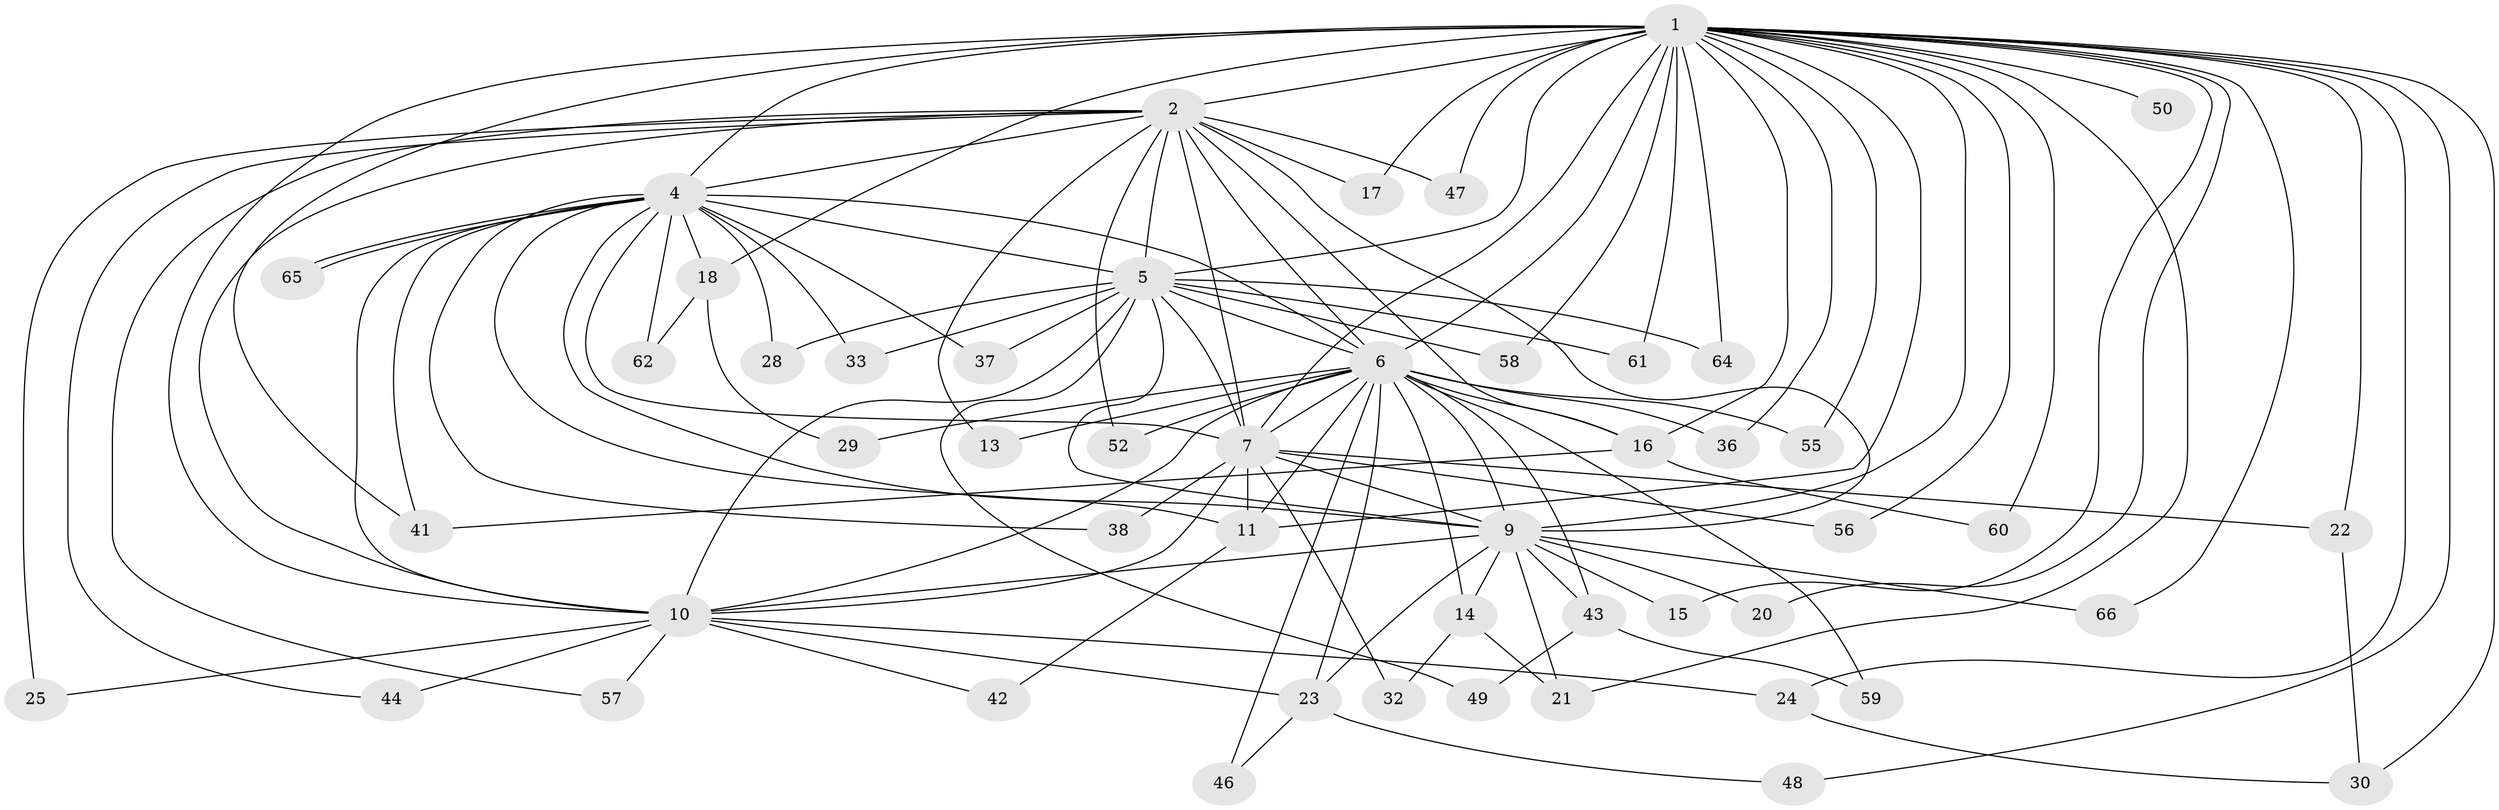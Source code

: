 // Generated by graph-tools (version 1.1) at 2025/23/03/03/25 07:23:39]
// undirected, 50 vertices, 118 edges
graph export_dot {
graph [start="1"]
  node [color=gray90,style=filled];
  1 [super="+8"];
  2 [super="+3"];
  4 [super="+12"];
  5 [super="+19"];
  6 [super="+26"];
  7 [super="+35"];
  9 [super="+45"];
  10 [super="+40"];
  11;
  13;
  14;
  15;
  16 [super="+51"];
  17;
  18 [super="+27"];
  20;
  21 [super="+54"];
  22 [super="+31"];
  23 [super="+34"];
  24;
  25;
  28;
  29;
  30 [super="+39"];
  32;
  33;
  36;
  37;
  38;
  41 [super="+53"];
  42;
  43;
  44;
  46;
  47 [super="+63"];
  48;
  49;
  50;
  52;
  55;
  56;
  57;
  58;
  59;
  60;
  61;
  62;
  64;
  65;
  66;
  1 -- 2 [weight=4];
  1 -- 4 [weight=2];
  1 -- 5 [weight=2];
  1 -- 6 [weight=2];
  1 -- 7 [weight=2];
  1 -- 9 [weight=2];
  1 -- 10 [weight=2];
  1 -- 11;
  1 -- 15;
  1 -- 16;
  1 -- 20;
  1 -- 22 [weight=2];
  1 -- 24;
  1 -- 36;
  1 -- 48;
  1 -- 55;
  1 -- 56;
  1 -- 58;
  1 -- 60;
  1 -- 64;
  1 -- 66;
  1 -- 17;
  1 -- 18 [weight=2];
  1 -- 30;
  1 -- 41;
  1 -- 50;
  1 -- 61;
  1 -- 47;
  1 -- 21;
  2 -- 4 [weight=2];
  2 -- 5 [weight=2];
  2 -- 6 [weight=2];
  2 -- 7 [weight=2];
  2 -- 9 [weight=2];
  2 -- 10 [weight=2];
  2 -- 25;
  2 -- 52;
  2 -- 44;
  2 -- 13;
  2 -- 47;
  2 -- 16;
  2 -- 17;
  2 -- 57;
  4 -- 5;
  4 -- 6;
  4 -- 7;
  4 -- 9 [weight=2];
  4 -- 10;
  4 -- 11;
  4 -- 18;
  4 -- 28;
  4 -- 37;
  4 -- 38;
  4 -- 62;
  4 -- 65;
  4 -- 65;
  4 -- 33;
  4 -- 41;
  5 -- 6;
  5 -- 7;
  5 -- 9 [weight=3];
  5 -- 10 [weight=2];
  5 -- 28;
  5 -- 37;
  5 -- 49;
  5 -- 58;
  5 -- 61;
  5 -- 64;
  5 -- 33;
  6 -- 7;
  6 -- 9;
  6 -- 10;
  6 -- 13;
  6 -- 14;
  6 -- 29;
  6 -- 36;
  6 -- 43;
  6 -- 52;
  6 -- 55;
  6 -- 59;
  6 -- 23;
  6 -- 16;
  6 -- 46;
  6 -- 11;
  7 -- 9;
  7 -- 10;
  7 -- 22;
  7 -- 32;
  7 -- 38;
  7 -- 56;
  7 -- 11;
  9 -- 10;
  9 -- 14;
  9 -- 15;
  9 -- 20;
  9 -- 21;
  9 -- 23;
  9 -- 43;
  9 -- 66;
  10 -- 23;
  10 -- 24;
  10 -- 25;
  10 -- 42;
  10 -- 44;
  10 -- 57;
  11 -- 42;
  14 -- 21;
  14 -- 32;
  16 -- 41;
  16 -- 60;
  18 -- 62;
  18 -- 29;
  22 -- 30;
  23 -- 48;
  23 -- 46;
  24 -- 30;
  43 -- 49;
  43 -- 59;
}
